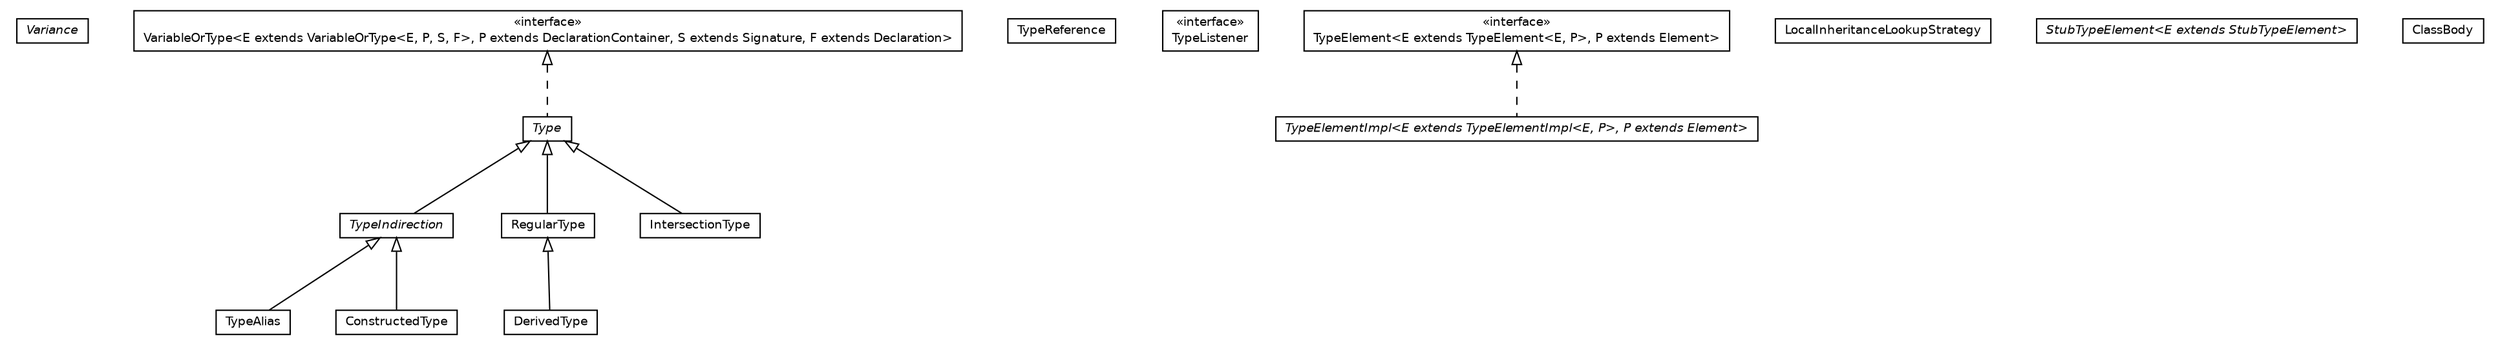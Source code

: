 #!/usr/local/bin/dot
#
# Class diagram 
# Generated by UMLGraph version 5.2 (http://www.umlgraph.org/)
#

digraph G {
	edge [fontname="Helvetica",fontsize=10,labelfontname="Helvetica",labelfontsize=10];
	node [fontname="Helvetica",fontsize=10,shape=plaintext];
	nodesep=0.25;
	ranksep=0.5;
	// chameleon.core.type.Variance
	c3458 [label=<<table title="chameleon.core.type.Variance" border="0" cellborder="1" cellspacing="0" cellpadding="2" port="p" href="./Variance.html">
		<tr><td><table border="0" cellspacing="0" cellpadding="1">
<tr><td align="center" balign="center"><font face="Helvetica-Oblique"> Variance </font></td></tr>
		</table></td></tr>
		</table>>, fontname="Helvetica", fontcolor="black", fontsize=9.0];
	// chameleon.core.type.VariableOrType<E extends chameleon.core.type.VariableOrType<E, P, S, F>, P extends chameleon.core.declaration.DeclarationContainer, S extends chameleon.core.declaration.Signature, F extends chameleon.core.declaration.Declaration>
	c3459 [label=<<table title="chameleon.core.type.VariableOrType" border="0" cellborder="1" cellspacing="0" cellpadding="2" port="p" href="./VariableOrType.html">
		<tr><td><table border="0" cellspacing="0" cellpadding="1">
<tr><td align="center" balign="center"> &#171;interface&#187; </td></tr>
<tr><td align="center" balign="center"> VariableOrType&lt;E extends VariableOrType&lt;E, P, S, F&gt;, P extends DeclarationContainer, S extends Signature, F extends Declaration&gt; </td></tr>
		</table></td></tr>
		</table>>, fontname="Helvetica", fontcolor="black", fontsize=9.0];
	// chameleon.core.type.TypeReference
	c3460 [label=<<table title="chameleon.core.type.TypeReference" border="0" cellborder="1" cellspacing="0" cellpadding="2" port="p" href="./TypeReference.html">
		<tr><td><table border="0" cellspacing="0" cellpadding="1">
<tr><td align="center" balign="center"> TypeReference </td></tr>
		</table></td></tr>
		</table>>, fontname="Helvetica", fontcolor="black", fontsize=9.0];
	// chameleon.core.type.TypeListener
	c3461 [label=<<table title="chameleon.core.type.TypeListener" border="0" cellborder="1" cellspacing="0" cellpadding="2" port="p" href="./TypeListener.html">
		<tr><td><table border="0" cellspacing="0" cellpadding="1">
<tr><td align="center" balign="center"> &#171;interface&#187; </td></tr>
<tr><td align="center" balign="center"> TypeListener </td></tr>
		</table></td></tr>
		</table>>, fontname="Helvetica", fontcolor="black", fontsize=9.0];
	// chameleon.core.type.TypeIndirection
	c3462 [label=<<table title="chameleon.core.type.TypeIndirection" border="0" cellborder="1" cellspacing="0" cellpadding="2" port="p" href="./TypeIndirection.html">
		<tr><td><table border="0" cellspacing="0" cellpadding="1">
<tr><td align="center" balign="center"><font face="Helvetica-Oblique"> TypeIndirection </font></td></tr>
		</table></td></tr>
		</table>>, fontname="Helvetica", fontcolor="black", fontsize=9.0];
	// chameleon.core.type.TypeElementImpl<E extends chameleon.core.type.TypeElementImpl<E, P>, P extends chameleon.core.element.Element>
	c3463 [label=<<table title="chameleon.core.type.TypeElementImpl" border="0" cellborder="1" cellspacing="0" cellpadding="2" port="p" href="./TypeElementImpl.html">
		<tr><td><table border="0" cellspacing="0" cellpadding="1">
<tr><td align="center" balign="center"><font face="Helvetica-Oblique"> TypeElementImpl&lt;E extends TypeElementImpl&lt;E, P&gt;, P extends Element&gt; </font></td></tr>
		</table></td></tr>
		</table>>, fontname="Helvetica", fontcolor="black", fontsize=9.0];
	// chameleon.core.type.TypeElement<E extends chameleon.core.type.TypeElement<E, P>, P extends chameleon.core.element.Element>
	c3464 [label=<<table title="chameleon.core.type.TypeElement" border="0" cellborder="1" cellspacing="0" cellpadding="2" port="p" href="./TypeElement.html">
		<tr><td><table border="0" cellspacing="0" cellpadding="1">
<tr><td align="center" balign="center"> &#171;interface&#187; </td></tr>
<tr><td align="center" balign="center"> TypeElement&lt;E extends TypeElement&lt;E, P&gt;, P extends Element&gt; </td></tr>
		</table></td></tr>
		</table>>, fontname="Helvetica", fontcolor="black", fontsize=9.0];
	// chameleon.core.type.TypeAlias
	c3465 [label=<<table title="chameleon.core.type.TypeAlias" border="0" cellborder="1" cellspacing="0" cellpadding="2" port="p" href="./TypeAlias.html">
		<tr><td><table border="0" cellspacing="0" cellpadding="1">
<tr><td align="center" balign="center"> TypeAlias </td></tr>
		</table></td></tr>
		</table>>, fontname="Helvetica", fontcolor="black", fontsize=9.0];
	// chameleon.core.type.Type
	c3466 [label=<<table title="chameleon.core.type.Type" border="0" cellborder="1" cellspacing="0" cellpadding="2" port="p" href="./Type.html">
		<tr><td><table border="0" cellspacing="0" cellpadding="1">
<tr><td align="center" balign="center"><font face="Helvetica-Oblique"> Type </font></td></tr>
		</table></td></tr>
		</table>>, fontname="Helvetica", fontcolor="black", fontsize=9.0];
	// chameleon.core.type.Type.LocalInheritanceLookupStrategy
	c3467 [label=<<table title="chameleon.core.type.Type.LocalInheritanceLookupStrategy" border="0" cellborder="1" cellspacing="0" cellpadding="2" port="p" href="./Type.LocalInheritanceLookupStrategy.html">
		<tr><td><table border="0" cellspacing="0" cellpadding="1">
<tr><td align="center" balign="center"> LocalInheritanceLookupStrategy </td></tr>
		</table></td></tr>
		</table>>, fontname="Helvetica", fontcolor="black", fontsize=9.0];
	// chameleon.core.type.StubTypeElement<E extends chameleon.core.type.StubTypeElement>
	c3468 [label=<<table title="chameleon.core.type.StubTypeElement" border="0" cellborder="1" cellspacing="0" cellpadding="2" port="p" href="./StubTypeElement.html">
		<tr><td><table border="0" cellspacing="0" cellpadding="1">
<tr><td align="center" balign="center"><font face="Helvetica-Oblique"> StubTypeElement&lt;E extends StubTypeElement&gt; </font></td></tr>
		</table></td></tr>
		</table>>, fontname="Helvetica", fontcolor="black", fontsize=9.0];
	// chameleon.core.type.RegularType
	c3469 [label=<<table title="chameleon.core.type.RegularType" border="0" cellborder="1" cellspacing="0" cellpadding="2" port="p" href="./RegularType.html">
		<tr><td><table border="0" cellspacing="0" cellpadding="1">
<tr><td align="center" balign="center"> RegularType </td></tr>
		</table></td></tr>
		</table>>, fontname="Helvetica", fontcolor="black", fontsize=9.0];
	// chameleon.core.type.IntersectionType
	c3470 [label=<<table title="chameleon.core.type.IntersectionType" border="0" cellborder="1" cellspacing="0" cellpadding="2" port="p" href="./IntersectionType.html">
		<tr><td><table border="0" cellspacing="0" cellpadding="1">
<tr><td align="center" balign="center"> IntersectionType </td></tr>
		</table></td></tr>
		</table>>, fontname="Helvetica", fontcolor="black", fontsize=9.0];
	// chameleon.core.type.DerivedType
	c3471 [label=<<table title="chameleon.core.type.DerivedType" border="0" cellborder="1" cellspacing="0" cellpadding="2" port="p" href="./DerivedType.html">
		<tr><td><table border="0" cellspacing="0" cellpadding="1">
<tr><td align="center" balign="center"> DerivedType </td></tr>
		</table></td></tr>
		</table>>, fontname="Helvetica", fontcolor="black", fontsize=9.0];
	// chameleon.core.type.ConstructedType
	c3472 [label=<<table title="chameleon.core.type.ConstructedType" border="0" cellborder="1" cellspacing="0" cellpadding="2" port="p" href="./ConstructedType.html">
		<tr><td><table border="0" cellspacing="0" cellpadding="1">
<tr><td align="center" balign="center"> ConstructedType </td></tr>
		</table></td></tr>
		</table>>, fontname="Helvetica", fontcolor="black", fontsize=9.0];
	// chameleon.core.type.ClassBody
	c3473 [label=<<table title="chameleon.core.type.ClassBody" border="0" cellborder="1" cellspacing="0" cellpadding="2" port="p" href="./ClassBody.html">
		<tr><td><table border="0" cellspacing="0" cellpadding="1">
<tr><td align="center" balign="center"> ClassBody </td></tr>
		</table></td></tr>
		</table>>, fontname="Helvetica", fontcolor="black", fontsize=9.0];
	//chameleon.core.type.TypeIndirection extends chameleon.core.type.Type
	c3466:p -> c3462:p [dir=back,arrowtail=empty];
	//chameleon.core.type.TypeElementImpl<E extends chameleon.core.type.TypeElementImpl<E, P>, P extends chameleon.core.element.Element> implements chameleon.core.type.TypeElement<E extends chameleon.core.type.TypeElement<E, P>, P extends chameleon.core.element.Element>
	c3464:p -> c3463:p [dir=back,arrowtail=empty,style=dashed];
	//chameleon.core.type.TypeAlias extends chameleon.core.type.TypeIndirection
	c3462:p -> c3465:p [dir=back,arrowtail=empty];
	//chameleon.core.type.Type implements chameleon.core.type.VariableOrType<E extends chameleon.core.type.VariableOrType<E, P, S, F>, P extends chameleon.core.declaration.DeclarationContainer, S extends chameleon.core.declaration.Signature, F extends chameleon.core.declaration.Declaration>
	c3459:p -> c3466:p [dir=back,arrowtail=empty,style=dashed];
	//chameleon.core.type.RegularType extends chameleon.core.type.Type
	c3466:p -> c3469:p [dir=back,arrowtail=empty];
	//chameleon.core.type.IntersectionType extends chameleon.core.type.Type
	c3466:p -> c3470:p [dir=back,arrowtail=empty];
	//chameleon.core.type.DerivedType extends chameleon.core.type.RegularType
	c3469:p -> c3471:p [dir=back,arrowtail=empty];
	//chameleon.core.type.ConstructedType extends chameleon.core.type.TypeIndirection
	c3462:p -> c3472:p [dir=back,arrowtail=empty];
}

